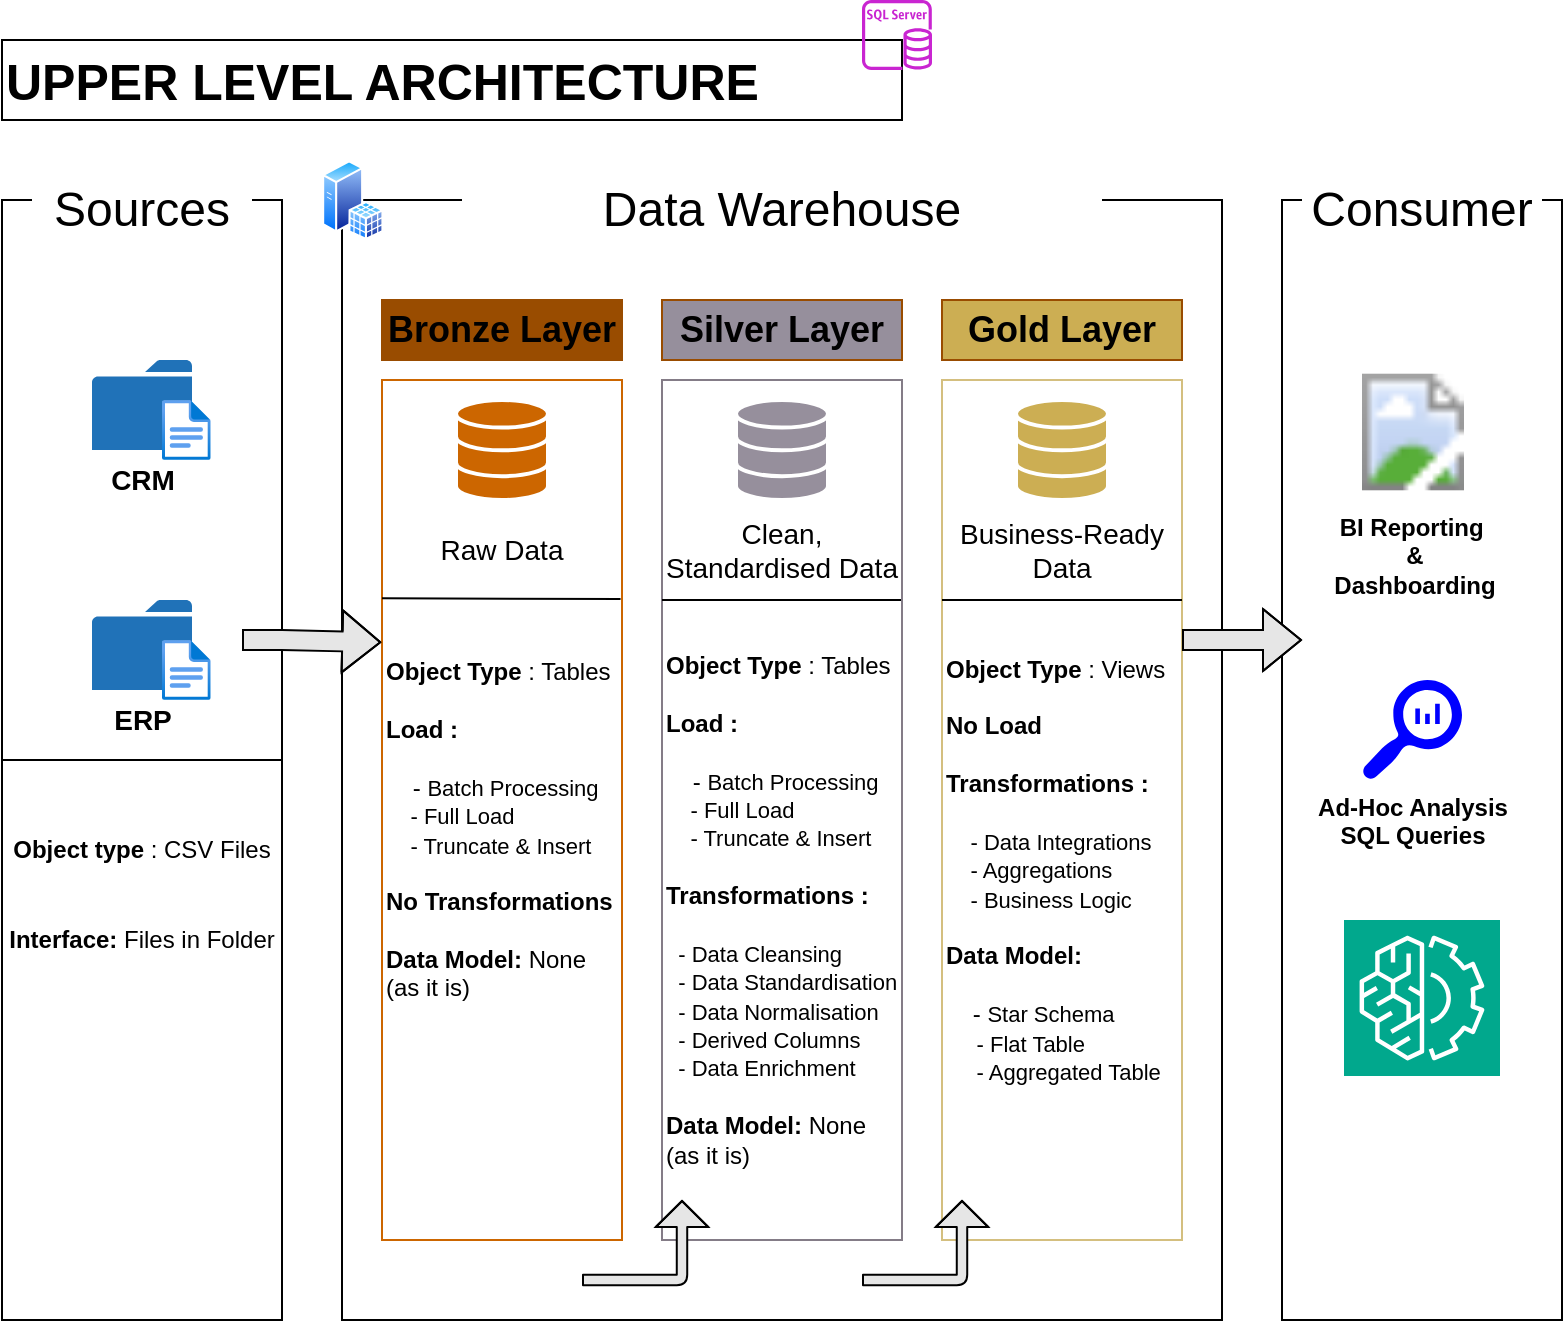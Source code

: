 <mxfile version="28.0.6">
  <diagram name="Page-1" id="qcMKJY3_mb-xXFnLHkpi">
    <mxGraphModel dx="849" dy="654" grid="1" gridSize="10" guides="1" tooltips="1" connect="1" arrows="1" fold="1" page="1" pageScale="1" pageWidth="827" pageHeight="1169" math="0" shadow="0">
      <root>
        <mxCell id="0" />
        <mxCell id="1" parent="0" />
        <mxCell id="D1C-Uw6BHI1zUn_v0fFK-1" value="" style="rounded=0;whiteSpace=wrap;html=1;fillColor=default;strokeColor=default;" vertex="1" parent="1">
          <mxGeometry x="30" y="240" width="140" height="560" as="geometry" />
        </mxCell>
        <mxCell id="D1C-Uw6BHI1zUn_v0fFK-2" value="Sources" style="rounded=0;whiteSpace=wrap;html=1;fontSize=24;strokeColor=none;" vertex="1" parent="1">
          <mxGeometry x="45" y="230" width="110" height="30" as="geometry" />
        </mxCell>
        <mxCell id="D1C-Uw6BHI1zUn_v0fFK-3" value="" style="rounded=0;whiteSpace=wrap;html=1;fillColor=none;strokeColor=default;" vertex="1" parent="1">
          <mxGeometry x="200" y="240" width="440" height="560" as="geometry" />
        </mxCell>
        <mxCell id="D1C-Uw6BHI1zUn_v0fFK-4" value="Data Warehouse" style="rounded=0;whiteSpace=wrap;html=1;fontSize=24;strokeColor=none;" vertex="1" parent="1">
          <mxGeometry x="260" y="230" width="320" height="30" as="geometry" />
        </mxCell>
        <mxCell id="D1C-Uw6BHI1zUn_v0fFK-5" value="" style="rounded=0;whiteSpace=wrap;html=1;fillColor=default;strokeColor=default;" vertex="1" parent="1">
          <mxGeometry x="670" y="240" width="140" height="560" as="geometry" />
        </mxCell>
        <mxCell id="D1C-Uw6BHI1zUn_v0fFK-6" value="Consumer" style="rounded=0;whiteSpace=wrap;html=1;fontSize=24;strokeColor=none;" vertex="1" parent="1">
          <mxGeometry x="680" y="230" width="120" height="30" as="geometry" />
        </mxCell>
        <mxCell id="D1C-Uw6BHI1zUn_v0fFK-7" value="Bronze Layer" style="rounded=0;whiteSpace=wrap;html=1;fontSize=18;fillColor=#994C00;strokeColor=#994C00;fontStyle=1" vertex="1" parent="1">
          <mxGeometry x="220" y="290" width="120" height="30" as="geometry" />
        </mxCell>
        <mxCell id="D1C-Uw6BHI1zUn_v0fFK-8" value="" style="rounded=0;whiteSpace=wrap;html=1;strokeColor=#CC6600;" vertex="1" parent="1">
          <mxGeometry x="220" y="330" width="120" height="430" as="geometry" />
        </mxCell>
        <mxCell id="D1C-Uw6BHI1zUn_v0fFK-9" value="Silver Layer" style="rounded=0;whiteSpace=wrap;html=1;fontSize=18;fillColor=#968F9C;strokeColor=#994C00;fontStyle=1" vertex="1" parent="1">
          <mxGeometry x="360" y="290" width="120" height="30" as="geometry" />
        </mxCell>
        <mxCell id="D1C-Uw6BHI1zUn_v0fFK-10" value="" style="rounded=0;whiteSpace=wrap;html=1;strokeColor=#847C87;" vertex="1" parent="1">
          <mxGeometry x="360" y="330" width="120" height="430" as="geometry" />
        </mxCell>
        <mxCell id="D1C-Uw6BHI1zUn_v0fFK-11" value="Gold Layer" style="rounded=0;whiteSpace=wrap;html=1;fontSize=18;fillColor=#CCAE53;strokeColor=#994C00;fontStyle=1" vertex="1" parent="1">
          <mxGeometry x="500" y="290" width="120" height="30" as="geometry" />
        </mxCell>
        <mxCell id="D1C-Uw6BHI1zUn_v0fFK-12" value="" style="rounded=0;whiteSpace=wrap;html=1;strokeColor=#D4BF7F;" vertex="1" parent="1">
          <mxGeometry x="500" y="330" width="120" height="430" as="geometry" />
        </mxCell>
        <mxCell id="D1C-Uw6BHI1zUn_v0fFK-13" value="&lt;b&gt;&lt;font style=&quot;font-size: 14px;&quot;&gt;CRM&lt;/font&gt;&lt;/b&gt;" style="sketch=0;pointerEvents=1;shadow=0;dashed=0;html=1;strokeColor=none;labelPosition=center;verticalLabelPosition=bottom;verticalAlign=top;outlineConnect=0;align=center;shape=mxgraph.office.concepts.folder;fillColor=#2072B8;" vertex="1" parent="1">
          <mxGeometry x="75" y="320" width="50" height="45" as="geometry" />
        </mxCell>
        <mxCell id="D1C-Uw6BHI1zUn_v0fFK-14" value="" style="image;aspect=fixed;html=1;points=[];align=center;fontSize=12;image=img/lib/azure2/general/File.svg;" vertex="1" parent="1">
          <mxGeometry x="110" y="340" width="24.35" height="30" as="geometry" />
        </mxCell>
        <mxCell id="D1C-Uw6BHI1zUn_v0fFK-15" value="&lt;b&gt;&lt;font style=&quot;font-size: 14px;&quot;&gt;ERP&lt;/font&gt;&lt;/b&gt;" style="sketch=0;pointerEvents=1;shadow=0;dashed=0;html=1;strokeColor=none;labelPosition=center;verticalLabelPosition=bottom;verticalAlign=top;outlineConnect=0;align=center;shape=mxgraph.office.concepts.folder;fillColor=#2072B8;" vertex="1" parent="1">
          <mxGeometry x="75" y="440" width="50" height="45" as="geometry" />
        </mxCell>
        <mxCell id="D1C-Uw6BHI1zUn_v0fFK-16" value="" style="image;aspect=fixed;html=1;points=[];align=center;fontSize=12;image=img/lib/azure2/general/File.svg;" vertex="1" parent="1">
          <mxGeometry x="110" y="460" width="24.35" height="30" as="geometry" />
        </mxCell>
        <mxCell id="D1C-Uw6BHI1zUn_v0fFK-20" value="" style="endArrow=none;html=1;rounded=0;" edge="1" parent="1" target="D1C-Uw6BHI1zUn_v0fFK-1">
          <mxGeometry width="50" height="50" relative="1" as="geometry">
            <mxPoint x="30" y="520" as="sourcePoint" />
            <mxPoint x="125" y="510" as="targetPoint" />
            <Array as="points">
              <mxPoint x="170" y="520" />
            </Array>
          </mxGeometry>
        </mxCell>
        <mxCell id="D1C-Uw6BHI1zUn_v0fFK-21" value="&lt;b&gt;Object type&lt;/b&gt; : CSV Files" style="text;html=1;align=center;verticalAlign=middle;whiteSpace=wrap;rounded=0;" vertex="1" parent="1">
          <mxGeometry x="30" y="550" width="140" height="30" as="geometry" />
        </mxCell>
        <mxCell id="D1C-Uw6BHI1zUn_v0fFK-22" value="&lt;b&gt;Interface: &lt;/b&gt;Files in Folder" style="text;html=1;align=center;verticalAlign=middle;whiteSpace=wrap;rounded=0;" vertex="1" parent="1">
          <mxGeometry x="30" y="590" width="140" height="40" as="geometry" />
        </mxCell>
        <mxCell id="D1C-Uw6BHI1zUn_v0fFK-23" value="" style="html=1;verticalLabelPosition=bottom;align=center;labelBackgroundColor=#ffffff;verticalAlign=top;strokeWidth=2;strokeColor=#FFFFFF;shadow=0;dashed=0;shape=mxgraph.ios7.icons.data;fillColor=#CC6600;" vertex="1" parent="1">
          <mxGeometry x="257" y="340" width="46" height="50" as="geometry" />
        </mxCell>
        <mxCell id="D1C-Uw6BHI1zUn_v0fFK-24" value="" style="html=1;verticalLabelPosition=bottom;align=center;labelBackgroundColor=#ffffff;verticalAlign=top;strokeWidth=2;strokeColor=#FFFFFF;shadow=0;dashed=0;shape=mxgraph.ios7.icons.data;fillColor=#968F9C;" vertex="1" parent="1">
          <mxGeometry x="397" y="340" width="46" height="50" as="geometry" />
        </mxCell>
        <mxCell id="D1C-Uw6BHI1zUn_v0fFK-25" value="" style="html=1;verticalLabelPosition=bottom;align=center;labelBackgroundColor=#ffffff;verticalAlign=top;strokeWidth=2;strokeColor=#FFFFFF;shadow=0;dashed=0;shape=mxgraph.ios7.icons.data;fillColor=#CCAE53;" vertex="1" parent="1">
          <mxGeometry x="537" y="340" width="46" height="50" as="geometry" />
        </mxCell>
        <mxCell id="D1C-Uw6BHI1zUn_v0fFK-26" value="Raw Data" style="text;html=1;align=center;verticalAlign=middle;whiteSpace=wrap;rounded=0;fontSize=14;" vertex="1" parent="1">
          <mxGeometry x="240" y="400" width="80" height="30" as="geometry" />
        </mxCell>
        <mxCell id="D1C-Uw6BHI1zUn_v0fFK-27" value="Clean, Standardised Data" style="text;html=1;align=center;verticalAlign=middle;whiteSpace=wrap;rounded=0;fontSize=14;" vertex="1" parent="1">
          <mxGeometry x="360" y="400" width="120" height="30" as="geometry" />
        </mxCell>
        <mxCell id="D1C-Uw6BHI1zUn_v0fFK-28" value="Business-Ready Data" style="text;html=1;align=center;verticalAlign=middle;whiteSpace=wrap;rounded=0;fontSize=14;" vertex="1" parent="1">
          <mxGeometry x="505" y="400" width="110" height="30" as="geometry" />
        </mxCell>
        <mxCell id="D1C-Uw6BHI1zUn_v0fFK-29" value="" style="endArrow=none;html=1;rounded=0;entryX=0.994;entryY=0.39;entryDx=0;entryDy=0;entryPerimeter=0;" edge="1" parent="1">
          <mxGeometry width="50" height="50" relative="1" as="geometry">
            <mxPoint x="220" y="439.17" as="sourcePoint" />
            <mxPoint x="339.28" y="439.47" as="targetPoint" />
          </mxGeometry>
        </mxCell>
        <mxCell id="D1C-Uw6BHI1zUn_v0fFK-30" value="" style="endArrow=none;html=1;rounded=0;entryX=0.994;entryY=0.415;entryDx=0;entryDy=0;entryPerimeter=0;" edge="1" parent="1">
          <mxGeometry width="50" height="50" relative="1" as="geometry">
            <mxPoint x="360" y="440" as="sourcePoint" />
            <mxPoint x="479.5" y="440" as="targetPoint" />
          </mxGeometry>
        </mxCell>
        <mxCell id="D1C-Uw6BHI1zUn_v0fFK-31" value="" style="endArrow=none;html=1;rounded=0;entryX=0.994;entryY=0.415;entryDx=0;entryDy=0;entryPerimeter=0;" edge="1" parent="1">
          <mxGeometry width="50" height="50" relative="1" as="geometry">
            <mxPoint x="500" y="440" as="sourcePoint" />
            <mxPoint x="620" y="440" as="targetPoint" />
          </mxGeometry>
        </mxCell>
        <mxCell id="D1C-Uw6BHI1zUn_v0fFK-32" value="&lt;b&gt;Object Type&lt;/b&gt; : Tables&lt;div&gt;&lt;span style=&quot;background-color: transparent; color: light-dark(rgb(0, 0, 0), rgb(255, 255, 255));&quot;&gt;&lt;br&gt;&lt;/span&gt;&lt;/div&gt;&lt;div&gt;&lt;span style=&quot;background-color: transparent; color: light-dark(rgb(0, 0, 0), rgb(255, 255, 255));&quot;&gt;&lt;b&gt;Load :&amp;nbsp;&lt;/b&gt;&lt;/span&gt;&lt;/div&gt;&lt;div&gt;&lt;span style=&quot;font-size: 11px; background-color: transparent; color: light-dark(rgb(0, 0, 0), rgb(255, 255, 255));&quot;&gt;&lt;br&gt;&lt;/span&gt;&lt;/div&gt;&lt;div&gt;&lt;span style=&quot;background-color: transparent; color: light-dark(rgb(0, 0, 0), rgb(255, 255, 255));&quot;&gt;&amp;nbsp; &amp;nbsp; -&lt;b&gt;&amp;nbsp;&lt;/b&gt;&lt;/span&gt;&lt;span style=&quot;font-size: 11px; background-color: transparent; color: light-dark(rgb(0, 0, 0), rgb(255, 255, 255));&quot;&gt;Batch Processing&lt;/span&gt;&lt;/div&gt;&lt;div&gt;&lt;span style=&quot;font-size: 11px; background-color: transparent; color: light-dark(rgb(0, 0, 0), rgb(255, 255, 255));&quot;&gt;&amp;nbsp; &amp;nbsp; - Full Load&lt;/span&gt;&lt;/div&gt;&lt;div&gt;&lt;span style=&quot;font-size: 11px; background-color: transparent; color: light-dark(rgb(0, 0, 0), rgb(255, 255, 255));&quot;&gt;&amp;nbsp; &amp;nbsp; - Truncate &amp;amp; Insert&lt;/span&gt;&lt;/div&gt;&lt;div&gt;&lt;br&gt;&lt;/div&gt;&lt;div&gt;&lt;div&gt;&lt;b&gt;No Transformations&lt;/b&gt;&lt;/div&gt;&lt;/div&gt;&lt;div&gt;&lt;br&gt;&lt;/div&gt;&lt;div&gt;&lt;b&gt;Data Model: &lt;/b&gt;None (as it is)&lt;/div&gt;" style="text;html=1;align=left;verticalAlign=middle;whiteSpace=wrap;rounded=0;fontSize=12;" vertex="1" parent="1">
          <mxGeometry x="220" y="450" width="120" height="210" as="geometry" />
        </mxCell>
        <mxCell id="D1C-Uw6BHI1zUn_v0fFK-34" value="&lt;b&gt;Object Type&lt;/b&gt; : Tables&lt;div&gt;&lt;span style=&quot;background-color: transparent; color: light-dark(rgb(0, 0, 0), rgb(255, 255, 255));&quot;&gt;&lt;br&gt;&lt;/span&gt;&lt;/div&gt;&lt;div&gt;&lt;span style=&quot;background-color: transparent; color: light-dark(rgb(0, 0, 0), rgb(255, 255, 255));&quot;&gt;&lt;b&gt;Load :&amp;nbsp;&lt;/b&gt;&lt;/span&gt;&lt;/div&gt;&lt;div&gt;&lt;span style=&quot;font-size: 11px; background-color: transparent; color: light-dark(rgb(0, 0, 0), rgb(255, 255, 255));&quot;&gt;&lt;br&gt;&lt;/span&gt;&lt;/div&gt;&lt;div&gt;&lt;span style=&quot;background-color: transparent; color: light-dark(rgb(0, 0, 0), rgb(255, 255, 255));&quot;&gt;&lt;b&gt;&amp;nbsp; &amp;nbsp;&amp;nbsp;&lt;/b&gt;-&lt;b&gt;&amp;nbsp;&lt;/b&gt;&lt;/span&gt;&lt;span style=&quot;font-size: 11px; background-color: transparent; color: light-dark(rgb(0, 0, 0), rgb(255, 255, 255));&quot;&gt;Batch Processing&lt;/span&gt;&lt;/div&gt;&lt;div&gt;&lt;span style=&quot;font-size: 11px; background-color: transparent; color: light-dark(rgb(0, 0, 0), rgb(255, 255, 255));&quot;&gt;&amp;nbsp; &amp;nbsp; - Full Load&lt;/span&gt;&lt;/div&gt;&lt;div&gt;&lt;span style=&quot;font-size: 11px; background-color: transparent; color: light-dark(rgb(0, 0, 0), rgb(255, 255, 255));&quot;&gt;&amp;nbsp; &amp;nbsp; - Truncate &amp;amp; Insert&lt;/span&gt;&lt;/div&gt;&lt;div&gt;&lt;span style=&quot;font-size: 11px; background-color: transparent; color: light-dark(rgb(0, 0, 0), rgb(255, 255, 255));&quot;&gt;&lt;br&gt;&lt;/span&gt;&lt;/div&gt;&lt;div&gt;&lt;div&gt;&lt;b&gt;Transformations :&lt;/b&gt;&lt;/div&gt;&lt;/div&gt;&lt;div&gt;&lt;b&gt;&lt;br&gt;&lt;/b&gt;&lt;/div&gt;&lt;div&gt;&lt;font style=&quot;font-size: 11px;&quot;&gt;&lt;span style=&quot;background-color: transparent; color: light-dark(rgb(0, 0, 0), rgb(255, 255, 255));&quot;&gt;&amp;nbsp; - Data Cleansing&lt;/span&gt;&lt;br&gt;&lt;span style=&quot;background-color: transparent; color: light-dark(rgb(0, 0, 0), rgb(255, 255, 255));&quot;&gt;&amp;nbsp; - Data Standardisation&lt;/span&gt;&lt;br&gt;&lt;span style=&quot;background-color: transparent; color: light-dark(rgb(0, 0, 0), rgb(255, 255, 255));&quot;&gt;&amp;nbsp; - Data Normalisation&lt;/span&gt;&lt;br&gt;&lt;span style=&quot;background-color: transparent; color: light-dark(rgb(0, 0, 0), rgb(255, 255, 255));&quot;&gt;&amp;nbsp; - Derived Columns&lt;/span&gt;&lt;br&gt;&lt;span style=&quot;background-color: transparent; color: light-dark(rgb(0, 0, 0), rgb(255, 255, 255));&quot;&gt;&amp;nbsp; - Data Enrichment&lt;/span&gt;&lt;/font&gt;&lt;/div&gt;&lt;div&gt;&lt;br&gt;&lt;/div&gt;&lt;div&gt;&lt;b&gt;Data Model: &lt;/b&gt;None (as it is)&lt;/div&gt;" style="text;html=1;align=left;verticalAlign=middle;whiteSpace=wrap;rounded=0;fontSize=12;" vertex="1" parent="1">
          <mxGeometry x="360" y="450" width="120" height="290" as="geometry" />
        </mxCell>
        <mxCell id="D1C-Uw6BHI1zUn_v0fFK-35" value="&lt;b&gt;Object Type&lt;/b&gt; : Views&lt;div&gt;&lt;span style=&quot;background-color: transparent; color: light-dark(rgb(0, 0, 0), rgb(255, 255, 255));&quot;&gt;&lt;br&gt;&lt;/span&gt;&lt;/div&gt;&lt;div&gt;&lt;span style=&quot;background-color: transparent; color: light-dark(rgb(0, 0, 0), rgb(255, 255, 255));&quot;&gt;&lt;b&gt;No Load&amp;nbsp;&lt;/b&gt;&lt;/span&gt;&lt;/div&gt;&lt;div&gt;&lt;span style=&quot;background-color: transparent; color: light-dark(rgb(0, 0, 0), rgb(255, 255, 255));&quot;&gt;&lt;b&gt;&lt;br&gt;&lt;/b&gt;&lt;/span&gt;&lt;/div&gt;&lt;div&gt;&lt;div&gt;&lt;b&gt;Transformations :&lt;/b&gt;&lt;/div&gt;&lt;/div&gt;&lt;div&gt;&lt;b&gt;&lt;br&gt;&lt;/b&gt;&lt;/div&gt;&lt;div style=&quot;&quot;&gt;&lt;font style=&quot;font-size: 11px;&quot;&gt;&lt;span style=&quot;background-color: transparent; color: light-dark(rgb(0, 0, 0), rgb(255, 255, 255));&quot;&gt;&amp;nbsp; &amp;nbsp; - Data Integrations&lt;/span&gt;&lt;/font&gt;&lt;/div&gt;&lt;div style=&quot;&quot;&gt;&lt;font style=&quot;font-size: 11px;&quot;&gt;&lt;span style=&quot;background-color: transparent; color: light-dark(rgb(0, 0, 0), rgb(255, 255, 255));&quot;&gt;&amp;nbsp; &amp;nbsp; - Aggregations&lt;/span&gt;&lt;/font&gt;&lt;/div&gt;&lt;div style=&quot;&quot;&gt;&lt;font style=&quot;font-size: 11px;&quot;&gt;&lt;span style=&quot;background-color: transparent; color: light-dark(rgb(0, 0, 0), rgb(255, 255, 255));&quot;&gt;&amp;nbsp; &amp;nbsp; - Business Logic&lt;/span&gt;&lt;/font&gt;&lt;/div&gt;&lt;div style=&quot;&quot;&gt;&lt;br&gt;&lt;/div&gt;&lt;div&gt;&lt;b&gt;Data Model:&lt;/b&gt;&lt;/div&gt;&lt;div&gt;&lt;span style=&quot;background-color: transparent; color: light-dark(rgb(0, 0, 0), rgb(255, 255, 255));&quot;&gt;&lt;br&gt;&lt;/span&gt;&lt;/div&gt;&lt;div&gt;&lt;span style=&quot;background-color: transparent; color: light-dark(rgb(0, 0, 0), rgb(255, 255, 255));&quot;&gt;&amp;nbsp; &amp;nbsp; -&lt;b&gt;&amp;nbsp;&lt;/b&gt;&lt;/span&gt;&lt;span style=&quot;background-color: transparent; color: light-dark(rgb(0, 0, 0), rgb(255, 255, 255)); font-size: 11px;&quot;&gt;Star Schema&lt;/span&gt;&lt;/div&gt;&lt;div&gt;&lt;span style=&quot;font-size: 11px; background-color: transparent; color: light-dark(rgb(0, 0, 0), rgb(255, 255, 255));&quot;&gt;&amp;nbsp; &amp;nbsp; &amp;nbsp;- Flat Table&lt;/span&gt;&lt;/div&gt;&lt;div&gt;&lt;span style=&quot;font-size: 11px; background-color: transparent; color: light-dark(rgb(0, 0, 0), rgb(255, 255, 255));&quot;&gt;&amp;nbsp; &amp;nbsp; &amp;nbsp;- Aggregated Table&lt;/span&gt;&lt;/div&gt;" style="text;html=1;align=left;verticalAlign=middle;whiteSpace=wrap;rounded=0;fontSize=12;" vertex="1" parent="1">
          <mxGeometry x="500" y="450" width="120" height="250" as="geometry" />
        </mxCell>
        <mxCell id="D1C-Uw6BHI1zUn_v0fFK-36" value="" style="shape=flexArrow;endArrow=classic;html=1;rounded=0;entryX=-0.003;entryY=0.053;entryDx=0;entryDy=0;entryPerimeter=0;fillColor=#E6E6E6;" edge="1" parent="1" target="D1C-Uw6BHI1zUn_v0fFK-32">
          <mxGeometry width="50" height="50" relative="1" as="geometry">
            <mxPoint x="150" y="460" as="sourcePoint" />
            <mxPoint x="220" y="420" as="targetPoint" />
            <Array as="points">
              <mxPoint x="170" y="460" />
            </Array>
          </mxGeometry>
        </mxCell>
        <mxCell id="D1C-Uw6BHI1zUn_v0fFK-37" value="&lt;b&gt;BI Reporting&amp;nbsp;&lt;br&gt;&amp;amp;&lt;br&gt;Dashboarding&lt;/b&gt;" style="image;aspect=fixed;html=1;points=[];align=center;fontSize=12;image=img/lib/azure2/power_platform/PowerBI.svg;" vertex="1" parent="1">
          <mxGeometry x="710" y="322" width="51" height="68" as="geometry" />
        </mxCell>
        <mxCell id="D1C-Uw6BHI1zUn_v0fFK-38" value="&lt;b&gt;Ad-Hoc Analysis&lt;br&gt;SQL Queries&lt;/b&gt;" style="sketch=0;pointerEvents=1;shadow=0;dashed=0;html=1;strokeColor=none;labelPosition=center;verticalLabelPosition=bottom;verticalAlign=top;align=center;fillColor=#0000FF;shape=mxgraph.mscae.oms.log_search" vertex="1" parent="1">
          <mxGeometry x="710" y="480" width="50" height="50" as="geometry" />
        </mxCell>
        <mxCell id="D1C-Uw6BHI1zUn_v0fFK-39" value="&lt;font style=&quot;font-size: 13px; color: rgb(255, 255, 255);&quot;&gt;&lt;b&gt;Machine Learning&lt;/b&gt;&lt;/font&gt;" style="sketch=0;points=[[0,0,0],[0.25,0,0],[0.5,0,0],[0.75,0,0],[1,0,0],[0,1,0],[0.25,1,0],[0.5,1,0],[0.75,1,0],[1,1,0],[0,0.25,0],[0,0.5,0],[0,0.75,0],[1,0.25,0],[1,0.5,0],[1,0.75,0]];outlineConnect=0;fontColor=#232F3E;fillColor=#01A88D;strokeColor=#ffffff;dashed=0;verticalLabelPosition=bottom;verticalAlign=top;align=center;html=1;fontSize=12;fontStyle=0;aspect=fixed;shape=mxgraph.aws4.resourceIcon;resIcon=mxgraph.aws4.machine_learning;" vertex="1" parent="1">
          <mxGeometry x="701" y="600" width="78" height="78" as="geometry" />
        </mxCell>
        <mxCell id="D1C-Uw6BHI1zUn_v0fFK-42" value="" style="shape=flexArrow;endArrow=classic;html=1;rounded=0;entryX=0.023;entryY=0.393;entryDx=0;entryDy=0;entryPerimeter=0;fillColor=#E6E6E6;" edge="1" parent="1">
          <mxGeometry width="50" height="50" relative="1" as="geometry">
            <mxPoint x="620" y="460" as="sourcePoint" />
            <mxPoint x="680" y="460" as="targetPoint" />
            <Array as="points">
              <mxPoint x="640" y="460" />
            </Array>
          </mxGeometry>
        </mxCell>
        <mxCell id="D1C-Uw6BHI1zUn_v0fFK-43" value="" style="edgeStyle=segmentEdgeStyle;endArrow=classic;html=1;curved=0;rounded=1;jumpSize=7;shadow=0;shape=flexArrow;fillColor=#E6E6E6;startSize=4;endSize=4;width=5.217;" edge="1" parent="1">
          <mxGeometry width="50" height="50" relative="1" as="geometry">
            <mxPoint x="320" y="780" as="sourcePoint" />
            <mxPoint x="370" y="740" as="targetPoint" />
          </mxGeometry>
        </mxCell>
        <mxCell id="D1C-Uw6BHI1zUn_v0fFK-44" value="" style="edgeStyle=segmentEdgeStyle;endArrow=classic;html=1;curved=0;rounded=1;jumpSize=7;shadow=0;shape=flexArrow;fillColor=#E6E6E6;startSize=4;endSize=4;width=5.217;" edge="1" parent="1">
          <mxGeometry width="50" height="50" relative="1" as="geometry">
            <mxPoint x="460" y="780" as="sourcePoint" />
            <mxPoint x="510" y="740" as="targetPoint" />
          </mxGeometry>
        </mxCell>
        <mxCell id="D1C-Uw6BHI1zUn_v0fFK-47" value="UPPER LEVEL ARCHITECTURE" style="rounded=0;whiteSpace=wrap;html=1;align=left;fontStyle=1;fontSize=25;" vertex="1" parent="1">
          <mxGeometry x="30" y="160" width="450" height="40" as="geometry" />
        </mxCell>
        <mxCell id="D1C-Uw6BHI1zUn_v0fFK-48" value="" style="image;aspect=fixed;perimeter=ellipsePerimeter;html=1;align=center;shadow=0;dashed=0;spacingTop=3;image=img/lib/active_directory/sql_server.svg;" vertex="1" parent="1">
          <mxGeometry x="190" y="220" width="30.8" height="40" as="geometry" />
        </mxCell>
        <mxCell id="D1C-Uw6BHI1zUn_v0fFK-49" value="" style="sketch=0;outlineConnect=0;fontColor=#232F3E;gradientColor=none;fillColor=#C925D1;strokeColor=none;dashed=0;verticalLabelPosition=bottom;verticalAlign=top;align=center;html=1;fontSize=12;fontStyle=0;aspect=fixed;pointerEvents=1;shape=mxgraph.aws4.rds_sql_server_instance;" vertex="1" parent="1">
          <mxGeometry x="460" y="140" width="35" height="35" as="geometry" />
        </mxCell>
      </root>
    </mxGraphModel>
  </diagram>
</mxfile>
